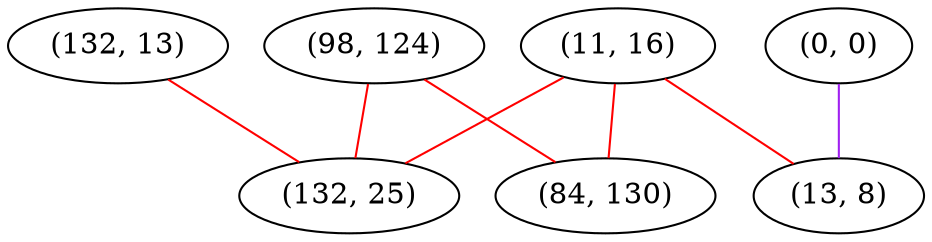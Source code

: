 graph "" {
"(11, 16)";
"(0, 0)";
"(98, 124)";
"(84, 130)";
"(132, 13)";
"(132, 25)";
"(13, 8)";
"(11, 16)" -- "(84, 130)"  [color=red, key=0, weight=1];
"(11, 16)" -- "(132, 25)"  [color=red, key=0, weight=1];
"(11, 16)" -- "(13, 8)"  [color=red, key=0, weight=1];
"(0, 0)" -- "(13, 8)"  [color=purple, key=0, weight=4];
"(98, 124)" -- "(84, 130)"  [color=red, key=0, weight=1];
"(98, 124)" -- "(132, 25)"  [color=red, key=0, weight=1];
"(132, 13)" -- "(132, 25)"  [color=red, key=0, weight=1];
}
